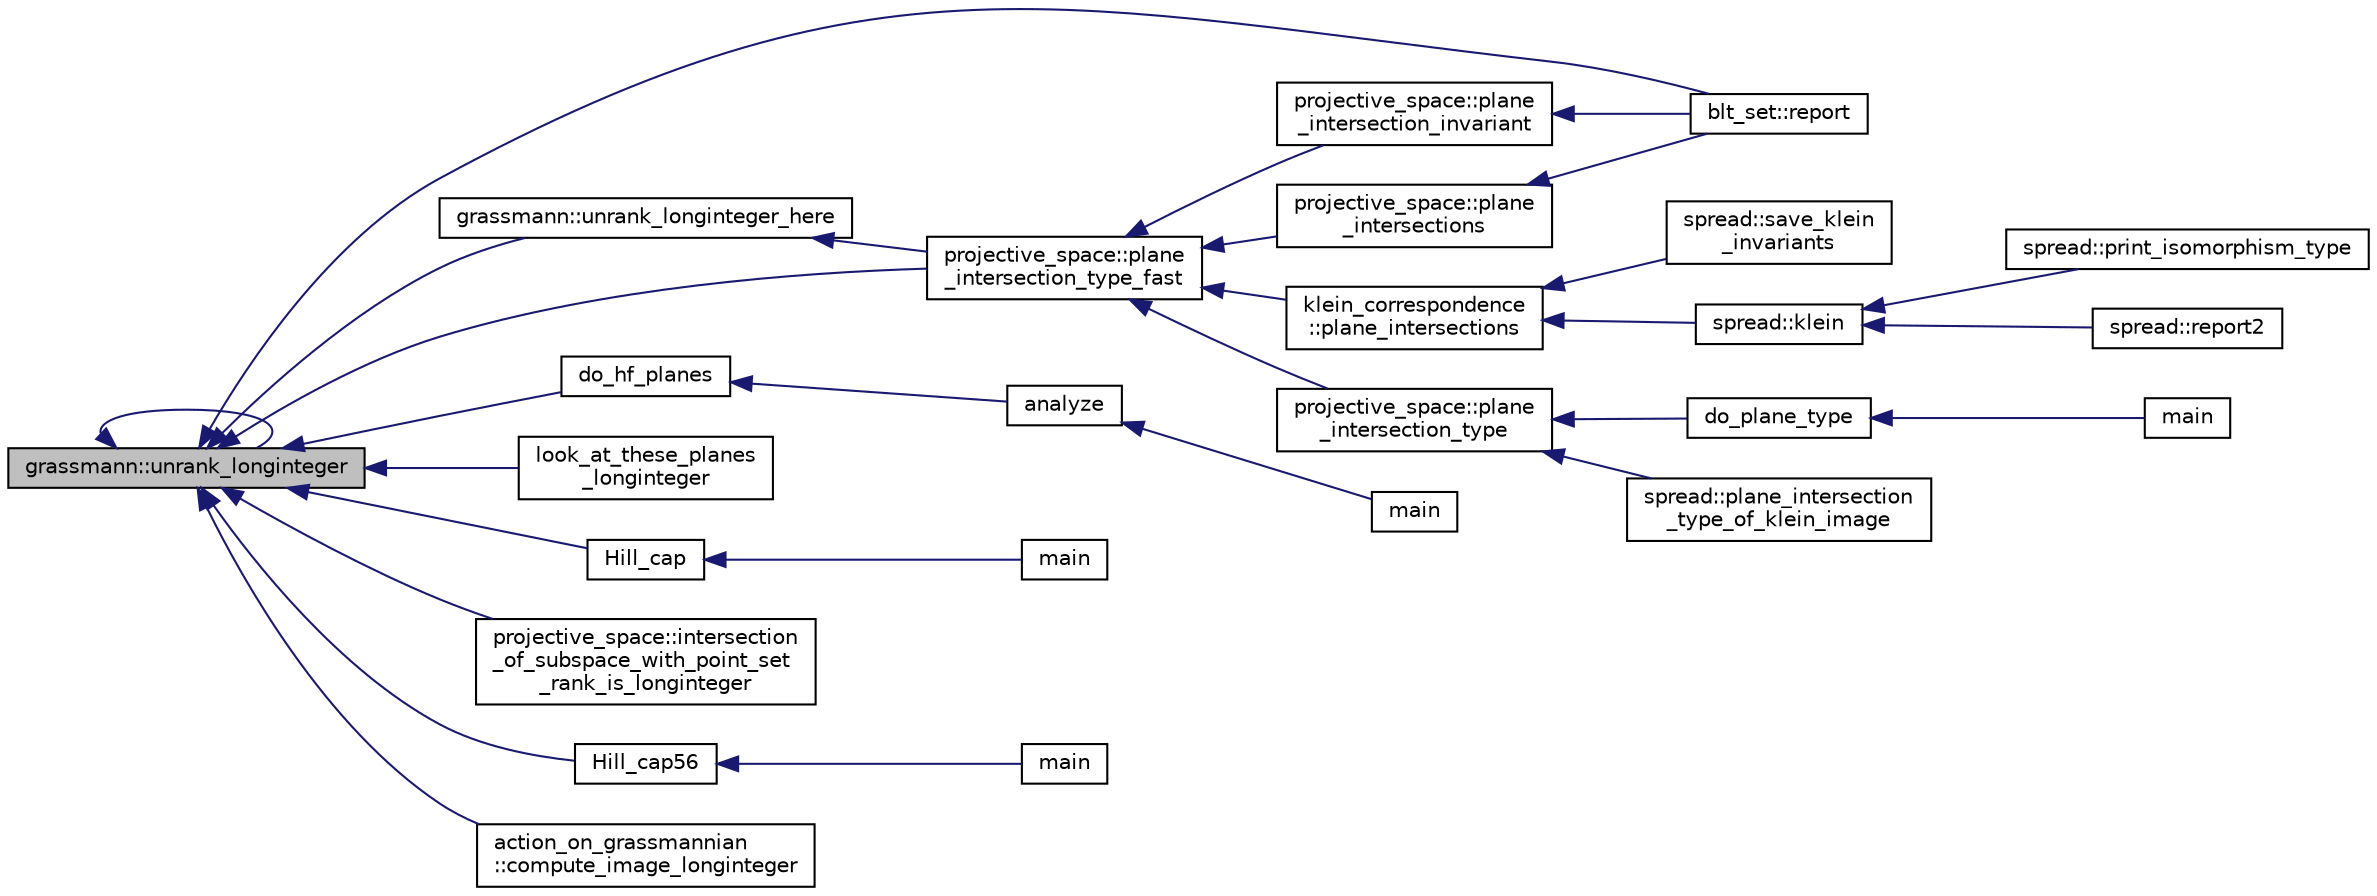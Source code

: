 digraph "grassmann::unrank_longinteger"
{
  edge [fontname="Helvetica",fontsize="10",labelfontname="Helvetica",labelfontsize="10"];
  node [fontname="Helvetica",fontsize="10",shape=record];
  rankdir="LR";
  Node2281 [label="grassmann::unrank_longinteger",height=0.2,width=0.4,color="black", fillcolor="grey75", style="filled", fontcolor="black"];
  Node2281 -> Node2282 [dir="back",color="midnightblue",fontsize="10",style="solid",fontname="Helvetica"];
  Node2282 [label="blt_set::report",height=0.2,width=0.4,color="black", fillcolor="white", style="filled",URL="$d1/d3d/classblt__set.html#a6b19f88bd2b92ebfba7e7c362eb9065c"];
  Node2281 -> Node2283 [dir="back",color="midnightblue",fontsize="10",style="solid",fontname="Helvetica"];
  Node2283 [label="grassmann::unrank_longinteger_here",height=0.2,width=0.4,color="black", fillcolor="white", style="filled",URL="$df/d02/classgrassmann.html#a0e7283e3925e266cb18b6a3557822ab9"];
  Node2283 -> Node2284 [dir="back",color="midnightblue",fontsize="10",style="solid",fontname="Helvetica"];
  Node2284 [label="projective_space::plane\l_intersection_type_fast",height=0.2,width=0.4,color="black", fillcolor="white", style="filled",URL="$d2/d17/classprojective__space.html#ac67be7eb594ae22dc8f1e5235f341d2d"];
  Node2284 -> Node2285 [dir="back",color="midnightblue",fontsize="10",style="solid",fontname="Helvetica"];
  Node2285 [label="klein_correspondence\l::plane_intersections",height=0.2,width=0.4,color="black", fillcolor="white", style="filled",URL="$d7/d99/classklein__correspondence.html#a561aa0d3a66d19a10f9945561a5880b5"];
  Node2285 -> Node2286 [dir="back",color="midnightblue",fontsize="10",style="solid",fontname="Helvetica"];
  Node2286 [label="spread::save_klein\l_invariants",height=0.2,width=0.4,color="black", fillcolor="white", style="filled",URL="$da/dc1/classspread.html#af3b0d52e28dec3d6b495e79fcee88a29"];
  Node2285 -> Node2287 [dir="back",color="midnightblue",fontsize="10",style="solid",fontname="Helvetica"];
  Node2287 [label="spread::klein",height=0.2,width=0.4,color="black", fillcolor="white", style="filled",URL="$da/dc1/classspread.html#a5deb643e8dd301ca92d96d409e85c6aa"];
  Node2287 -> Node2288 [dir="back",color="midnightblue",fontsize="10",style="solid",fontname="Helvetica"];
  Node2288 [label="spread::print_isomorphism_type",height=0.2,width=0.4,color="black", fillcolor="white", style="filled",URL="$da/dc1/classspread.html#ac00cfa228f832076e6e5d81319828fa7"];
  Node2287 -> Node2289 [dir="back",color="midnightblue",fontsize="10",style="solid",fontname="Helvetica"];
  Node2289 [label="spread::report2",height=0.2,width=0.4,color="black", fillcolor="white", style="filled",URL="$da/dc1/classspread.html#a543a79e4e7306af291584f53dacbfdd8"];
  Node2284 -> Node2290 [dir="back",color="midnightblue",fontsize="10",style="solid",fontname="Helvetica"];
  Node2290 [label="projective_space::plane\l_intersection_invariant",height=0.2,width=0.4,color="black", fillcolor="white", style="filled",URL="$d2/d17/classprojective__space.html#ae4ac1e0ff5c8c72ddb504b8931a43e79"];
  Node2290 -> Node2282 [dir="back",color="midnightblue",fontsize="10",style="solid",fontname="Helvetica"];
  Node2284 -> Node2291 [dir="back",color="midnightblue",fontsize="10",style="solid",fontname="Helvetica"];
  Node2291 [label="projective_space::plane\l_intersection_type",height=0.2,width=0.4,color="black", fillcolor="white", style="filled",URL="$d2/d17/classprojective__space.html#a56e1a6fec768ec2e052bf609872e229b"];
  Node2291 -> Node2292 [dir="back",color="midnightblue",fontsize="10",style="solid",fontname="Helvetica"];
  Node2292 [label="do_plane_type",height=0.2,width=0.4,color="black", fillcolor="white", style="filled",URL="$d4/d67/geometry_8h.html#a886f1d0c92a60be97721430f1b10b2ac"];
  Node2292 -> Node2293 [dir="back",color="midnightblue",fontsize="10",style="solid",fontname="Helvetica"];
  Node2293 [label="main",height=0.2,width=0.4,color="black", fillcolor="white", style="filled",URL="$d0/d2f/process_8_c.html#a3c04138a5bfe5d72780bb7e82a18e627"];
  Node2291 -> Node2294 [dir="back",color="midnightblue",fontsize="10",style="solid",fontname="Helvetica"];
  Node2294 [label="spread::plane_intersection\l_type_of_klein_image",height=0.2,width=0.4,color="black", fillcolor="white", style="filled",URL="$da/dc1/classspread.html#af24965c92b11f083efef562901770e17"];
  Node2284 -> Node2295 [dir="back",color="midnightblue",fontsize="10",style="solid",fontname="Helvetica"];
  Node2295 [label="projective_space::plane\l_intersections",height=0.2,width=0.4,color="black", fillcolor="white", style="filled",URL="$d2/d17/classprojective__space.html#a22f16785983fa60d7c91051e54cd7e7b"];
  Node2295 -> Node2282 [dir="back",color="midnightblue",fontsize="10",style="solid",fontname="Helvetica"];
  Node2281 -> Node2281 [dir="back",color="midnightblue",fontsize="10",style="solid",fontname="Helvetica"];
  Node2281 -> Node2296 [dir="back",color="midnightblue",fontsize="10",style="solid",fontname="Helvetica"];
  Node2296 [label="do_hf_planes",height=0.2,width=0.4,color="black", fillcolor="white", style="filled",URL="$da/d90/analyze_8_c.html#adf9effb991b2333b4c8b174b3144c88e"];
  Node2296 -> Node2297 [dir="back",color="midnightblue",fontsize="10",style="solid",fontname="Helvetica"];
  Node2297 [label="analyze",height=0.2,width=0.4,color="black", fillcolor="white", style="filled",URL="$da/d90/analyze_8_c.html#aa0c05ca3fc5b1b83451c5a4928234f5e"];
  Node2297 -> Node2298 [dir="back",color="midnightblue",fontsize="10",style="solid",fontname="Helvetica"];
  Node2298 [label="main",height=0.2,width=0.4,color="black", fillcolor="white", style="filled",URL="$da/d90/analyze_8_c.html#a3c04138a5bfe5d72780bb7e82a18e627"];
  Node2281 -> Node2299 [dir="back",color="midnightblue",fontsize="10",style="solid",fontname="Helvetica"];
  Node2299 [label="look_at_these_planes\l_longinteger",height=0.2,width=0.4,color="black", fillcolor="white", style="filled",URL="$da/d90/analyze_8_c.html#ae230005122bb89f7409f5937134b73bf"];
  Node2281 -> Node2300 [dir="back",color="midnightblue",fontsize="10",style="solid",fontname="Helvetica"];
  Node2300 [label="Hill_cap",height=0.2,width=0.4,color="black", fillcolor="white", style="filled",URL="$da/d28/hill_8_c.html#a7c2543fe497e681d4b492b16ea7f933e"];
  Node2300 -> Node2301 [dir="back",color="midnightblue",fontsize="10",style="solid",fontname="Helvetica"];
  Node2301 [label="main",height=0.2,width=0.4,color="black", fillcolor="white", style="filled",URL="$da/d28/hill_8_c.html#a217dbf8b442f20279ea00b898af96f52"];
  Node2281 -> Node2302 [dir="back",color="midnightblue",fontsize="10",style="solid",fontname="Helvetica"];
  Node2302 [label="projective_space::intersection\l_of_subspace_with_point_set\l_rank_is_longinteger",height=0.2,width=0.4,color="black", fillcolor="white", style="filled",URL="$d2/d17/classprojective__space.html#afd482c5fb30b0367fe9b0463dc085282"];
  Node2281 -> Node2284 [dir="back",color="midnightblue",fontsize="10",style="solid",fontname="Helvetica"];
  Node2281 -> Node2303 [dir="back",color="midnightblue",fontsize="10",style="solid",fontname="Helvetica"];
  Node2303 [label="Hill_cap56",height=0.2,width=0.4,color="black", fillcolor="white", style="filled",URL="$df/d74/tl__geometry_8h.html#ad7fc0ff2bf8455ab25e170c6930047a6"];
  Node2303 -> Node2304 [dir="back",color="midnightblue",fontsize="10",style="solid",fontname="Helvetica"];
  Node2304 [label="main",height=0.2,width=0.4,color="black", fillcolor="white", style="filled",URL="$d4/d6e/make__something_8_c.html#a217dbf8b442f20279ea00b898af96f52"];
  Node2281 -> Node2305 [dir="back",color="midnightblue",fontsize="10",style="solid",fontname="Helvetica"];
  Node2305 [label="action_on_grassmannian\l::compute_image_longinteger",height=0.2,width=0.4,color="black", fillcolor="white", style="filled",URL="$d9/ddf/classaction__on__grassmannian.html#ae0e0b51cf789ec134e6e4079f6fd491a"];
}
